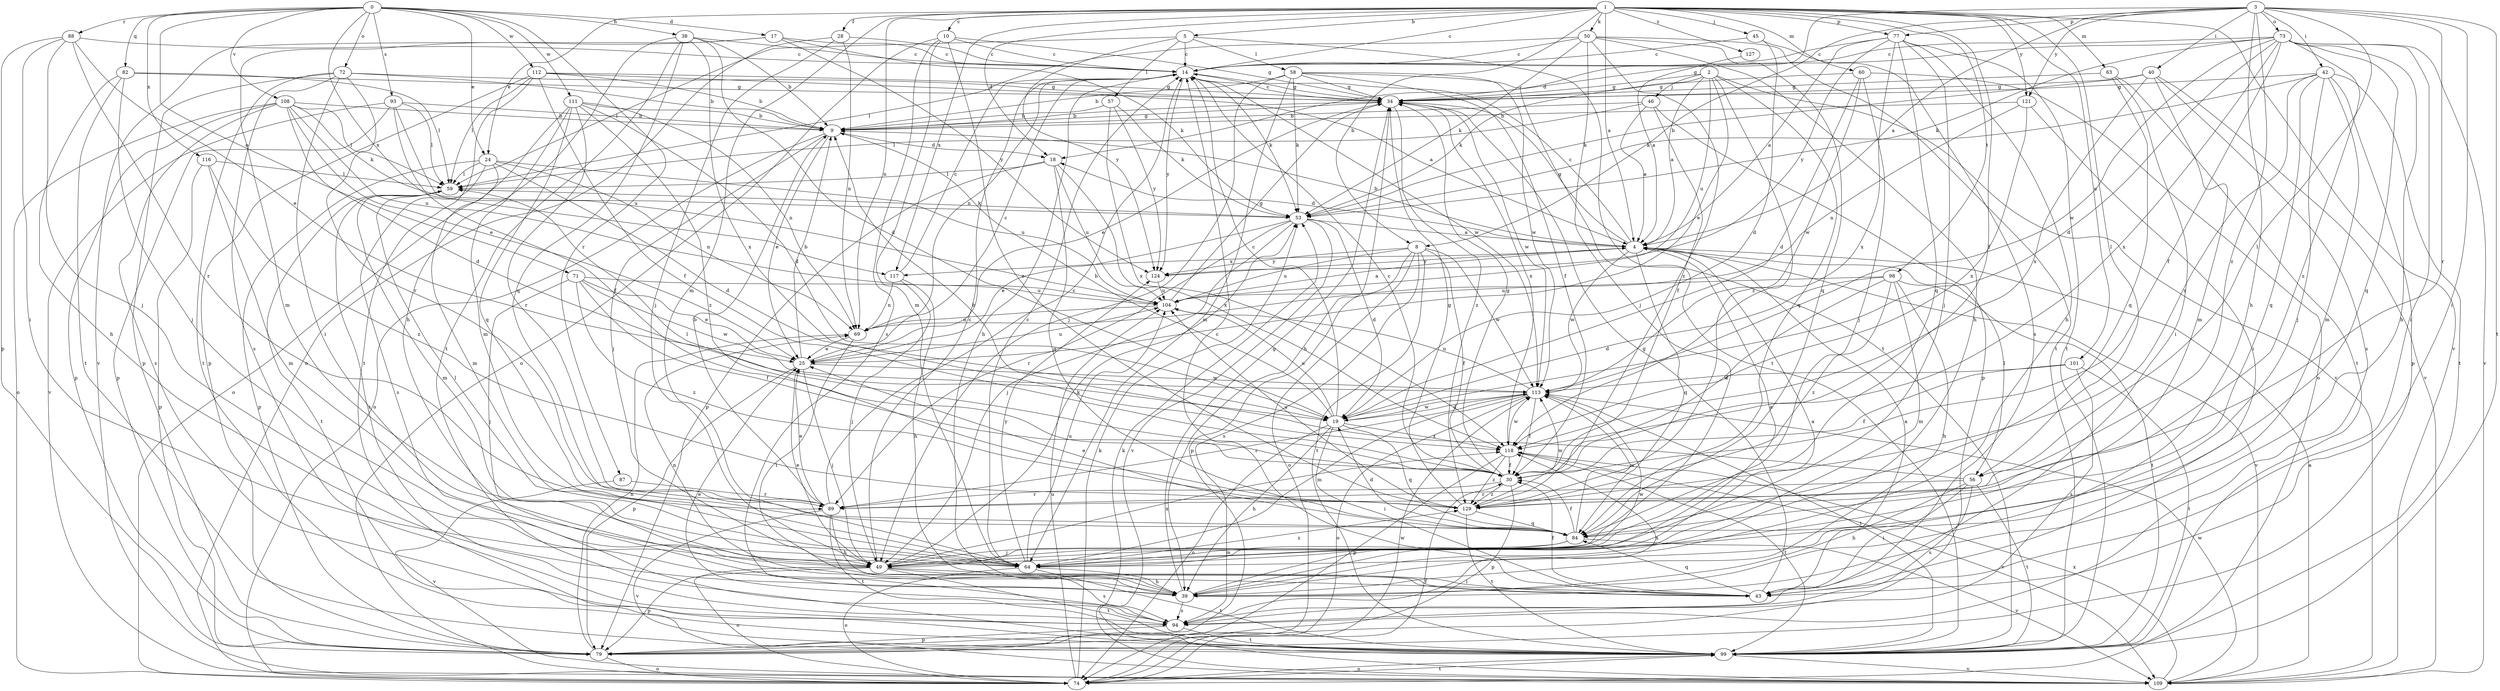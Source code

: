 strict digraph  {
0;
1;
2;
3;
4;
5;
8;
9;
10;
14;
17;
18;
19;
24;
25;
28;
30;
34;
38;
39;
40;
42;
43;
45;
46;
49;
50;
53;
56;
57;
58;
59;
60;
63;
64;
69;
71;
72;
73;
74;
77;
79;
82;
84;
87;
88;
89;
93;
94;
98;
99;
101;
104;
108;
109;
111;
112;
113;
116;
117;
118;
121;
124;
127;
129;
0 -> 17  [label=d];
0 -> 24  [label=e];
0 -> 38  [label=h];
0 -> 71  [label=o];
0 -> 72  [label=o];
0 -> 82  [label=q];
0 -> 87  [label=r];
0 -> 88  [label=r];
0 -> 93  [label=s];
0 -> 108  [label=v];
0 -> 111  [label=w];
0 -> 112  [label=w];
0 -> 116  [label=x];
0 -> 117  [label=x];
1 -> 4  [label=a];
1 -> 5  [label=b];
1 -> 8  [label=b];
1 -> 10  [label=c];
1 -> 14  [label=c];
1 -> 18  [label=d];
1 -> 24  [label=e];
1 -> 28  [label=f];
1 -> 30  [label=f];
1 -> 45  [label=j];
1 -> 50  [label=k];
1 -> 56  [label=l];
1 -> 60  [label=m];
1 -> 63  [label=m];
1 -> 64  [label=m];
1 -> 69  [label=n];
1 -> 77  [label=p];
1 -> 98  [label=t];
1 -> 101  [label=u];
1 -> 109  [label=v];
1 -> 117  [label=x];
1 -> 121  [label=y];
1 -> 127  [label=z];
2 -> 4  [label=a];
2 -> 25  [label=e];
2 -> 34  [label=g];
2 -> 46  [label=j];
2 -> 53  [label=k];
2 -> 84  [label=q];
2 -> 104  [label=u];
2 -> 109  [label=v];
2 -> 129  [label=z];
3 -> 4  [label=a];
3 -> 8  [label=b];
3 -> 18  [label=d];
3 -> 39  [label=h];
3 -> 40  [label=i];
3 -> 42  [label=i];
3 -> 43  [label=i];
3 -> 56  [label=l];
3 -> 73  [label=o];
3 -> 77  [label=p];
3 -> 89  [label=r];
3 -> 99  [label=t];
3 -> 121  [label=y];
3 -> 129  [label=z];
4 -> 9  [label=b];
4 -> 14  [label=c];
4 -> 18  [label=d];
4 -> 34  [label=g];
4 -> 56  [label=l];
4 -> 84  [label=q];
4 -> 109  [label=v];
4 -> 113  [label=w];
4 -> 117  [label=x];
4 -> 124  [label=y];
5 -> 14  [label=c];
5 -> 57  [label=l];
5 -> 58  [label=l];
5 -> 59  [label=l];
5 -> 99  [label=t];
5 -> 124  [label=y];
8 -> 30  [label=f];
8 -> 74  [label=o];
8 -> 79  [label=p];
8 -> 94  [label=s];
8 -> 99  [label=t];
8 -> 104  [label=u];
8 -> 113  [label=w];
8 -> 124  [label=y];
9 -> 18  [label=d];
9 -> 25  [label=e];
9 -> 34  [label=g];
9 -> 49  [label=j];
9 -> 74  [label=o];
10 -> 14  [label=c];
10 -> 34  [label=g];
10 -> 64  [label=m];
10 -> 74  [label=o];
10 -> 94  [label=s];
10 -> 129  [label=z];
14 -> 34  [label=g];
14 -> 39  [label=h];
14 -> 53  [label=k];
14 -> 69  [label=n];
14 -> 113  [label=w];
14 -> 124  [label=y];
17 -> 14  [label=c];
17 -> 53  [label=k];
17 -> 64  [label=m];
17 -> 109  [label=v];
17 -> 124  [label=y];
18 -> 59  [label=l];
18 -> 79  [label=p];
18 -> 84  [label=q];
18 -> 104  [label=u];
18 -> 118  [label=x];
19 -> 9  [label=b];
19 -> 14  [label=c];
19 -> 39  [label=h];
19 -> 43  [label=i];
19 -> 74  [label=o];
19 -> 84  [label=q];
19 -> 104  [label=u];
19 -> 113  [label=w];
19 -> 118  [label=x];
24 -> 19  [label=d];
24 -> 59  [label=l];
24 -> 64  [label=m];
24 -> 69  [label=n];
24 -> 79  [label=p];
24 -> 94  [label=s];
24 -> 104  [label=u];
25 -> 9  [label=b];
25 -> 14  [label=c];
25 -> 49  [label=j];
25 -> 79  [label=p];
25 -> 104  [label=u];
25 -> 113  [label=w];
28 -> 14  [label=c];
28 -> 49  [label=j];
28 -> 69  [label=n];
28 -> 74  [label=o];
30 -> 14  [label=c];
30 -> 34  [label=g];
30 -> 59  [label=l];
30 -> 79  [label=p];
30 -> 89  [label=r];
30 -> 129  [label=z];
34 -> 9  [label=b];
34 -> 14  [label=c];
34 -> 25  [label=e];
34 -> 39  [label=h];
34 -> 113  [label=w];
34 -> 118  [label=x];
34 -> 129  [label=z];
38 -> 9  [label=b];
38 -> 14  [label=c];
38 -> 19  [label=d];
38 -> 39  [label=h];
38 -> 84  [label=q];
38 -> 99  [label=t];
38 -> 118  [label=x];
39 -> 4  [label=a];
39 -> 34  [label=g];
39 -> 69  [label=n];
39 -> 94  [label=s];
39 -> 113  [label=w];
40 -> 34  [label=g];
40 -> 53  [label=k];
40 -> 64  [label=m];
40 -> 94  [label=s];
40 -> 109  [label=v];
40 -> 118  [label=x];
42 -> 34  [label=g];
42 -> 49  [label=j];
42 -> 53  [label=k];
42 -> 64  [label=m];
42 -> 79  [label=p];
42 -> 84  [label=q];
42 -> 99  [label=t];
42 -> 129  [label=z];
43 -> 4  [label=a];
43 -> 14  [label=c];
43 -> 30  [label=f];
43 -> 34  [label=g];
43 -> 84  [label=q];
45 -> 14  [label=c];
45 -> 19  [label=d];
45 -> 94  [label=s];
46 -> 4  [label=a];
46 -> 9  [label=b];
46 -> 30  [label=f];
46 -> 59  [label=l];
46 -> 79  [label=p];
49 -> 14  [label=c];
49 -> 25  [label=e];
49 -> 43  [label=i];
49 -> 53  [label=k];
49 -> 74  [label=o];
49 -> 79  [label=p];
49 -> 94  [label=s];
49 -> 99  [label=t];
49 -> 118  [label=x];
50 -> 14  [label=c];
50 -> 39  [label=h];
50 -> 49  [label=j];
50 -> 53  [label=k];
50 -> 59  [label=l];
50 -> 84  [label=q];
50 -> 99  [label=t];
50 -> 129  [label=z];
53 -> 4  [label=a];
53 -> 19  [label=d];
53 -> 25  [label=e];
53 -> 49  [label=j];
53 -> 89  [label=r];
53 -> 109  [label=v];
56 -> 9  [label=b];
56 -> 39  [label=h];
56 -> 43  [label=i];
56 -> 89  [label=r];
56 -> 94  [label=s];
56 -> 99  [label=t];
57 -> 9  [label=b];
57 -> 53  [label=k];
57 -> 118  [label=x];
57 -> 124  [label=y];
58 -> 9  [label=b];
58 -> 30  [label=f];
58 -> 34  [label=g];
58 -> 49  [label=j];
58 -> 53  [label=k];
58 -> 64  [label=m];
58 -> 99  [label=t];
58 -> 113  [label=w];
59 -> 53  [label=k];
59 -> 64  [label=m];
59 -> 94  [label=s];
59 -> 99  [label=t];
60 -> 19  [label=d];
60 -> 34  [label=g];
60 -> 49  [label=j];
60 -> 74  [label=o];
60 -> 113  [label=w];
63 -> 34  [label=g];
63 -> 43  [label=i];
63 -> 84  [label=q];
63 -> 99  [label=t];
64 -> 4  [label=a];
64 -> 14  [label=c];
64 -> 39  [label=h];
64 -> 59  [label=l];
64 -> 74  [label=o];
64 -> 99  [label=t];
64 -> 104  [label=u];
64 -> 124  [label=y];
64 -> 129  [label=z];
69 -> 25  [label=e];
69 -> 43  [label=i];
71 -> 25  [label=e];
71 -> 30  [label=f];
71 -> 49  [label=j];
71 -> 104  [label=u];
71 -> 113  [label=w];
71 -> 129  [label=z];
72 -> 9  [label=b];
72 -> 34  [label=g];
72 -> 43  [label=i];
72 -> 79  [label=p];
72 -> 89  [label=r];
72 -> 94  [label=s];
72 -> 99  [label=t];
73 -> 14  [label=c];
73 -> 19  [label=d];
73 -> 30  [label=f];
73 -> 34  [label=g];
73 -> 39  [label=h];
73 -> 43  [label=i];
73 -> 53  [label=k];
73 -> 84  [label=q];
73 -> 109  [label=v];
73 -> 113  [label=w];
73 -> 118  [label=x];
73 -> 129  [label=z];
74 -> 30  [label=f];
74 -> 53  [label=k];
74 -> 99  [label=t];
74 -> 104  [label=u];
74 -> 113  [label=w];
77 -> 4  [label=a];
77 -> 14  [label=c];
77 -> 39  [label=h];
77 -> 49  [label=j];
77 -> 84  [label=q];
77 -> 99  [label=t];
77 -> 118  [label=x];
77 -> 124  [label=y];
79 -> 69  [label=n];
79 -> 74  [label=o];
82 -> 34  [label=g];
82 -> 39  [label=h];
82 -> 49  [label=j];
82 -> 59  [label=l];
82 -> 99  [label=t];
84 -> 19  [label=d];
84 -> 25  [label=e];
84 -> 30  [label=f];
84 -> 49  [label=j];
84 -> 64  [label=m];
84 -> 109  [label=v];
84 -> 113  [label=w];
87 -> 89  [label=r];
87 -> 109  [label=v];
88 -> 14  [label=c];
88 -> 25  [label=e];
88 -> 43  [label=i];
88 -> 49  [label=j];
88 -> 79  [label=p];
88 -> 89  [label=r];
89 -> 9  [label=b];
89 -> 14  [label=c];
89 -> 25  [label=e];
89 -> 39  [label=h];
89 -> 99  [label=t];
89 -> 109  [label=v];
93 -> 9  [label=b];
93 -> 30  [label=f];
93 -> 59  [label=l];
93 -> 79  [label=p];
93 -> 104  [label=u];
93 -> 109  [label=v];
94 -> 25  [label=e];
94 -> 79  [label=p];
94 -> 99  [label=t];
94 -> 118  [label=x];
98 -> 19  [label=d];
98 -> 30  [label=f];
98 -> 39  [label=h];
98 -> 64  [label=m];
98 -> 99  [label=t];
98 -> 104  [label=u];
98 -> 129  [label=z];
99 -> 74  [label=o];
99 -> 109  [label=v];
101 -> 30  [label=f];
101 -> 94  [label=s];
101 -> 99  [label=t];
101 -> 113  [label=w];
104 -> 4  [label=a];
104 -> 34  [label=g];
104 -> 69  [label=n];
108 -> 9  [label=b];
108 -> 19  [label=d];
108 -> 25  [label=e];
108 -> 53  [label=k];
108 -> 59  [label=l];
108 -> 74  [label=o];
108 -> 79  [label=p];
108 -> 94  [label=s];
108 -> 104  [label=u];
109 -> 4  [label=a];
109 -> 53  [label=k];
109 -> 113  [label=w];
109 -> 118  [label=x];
111 -> 9  [label=b];
111 -> 19  [label=d];
111 -> 64  [label=m];
111 -> 69  [label=n];
111 -> 74  [label=o];
111 -> 84  [label=q];
111 -> 89  [label=r];
111 -> 129  [label=z];
112 -> 4  [label=a];
112 -> 9  [label=b];
112 -> 30  [label=f];
112 -> 34  [label=g];
112 -> 59  [label=l];
112 -> 79  [label=p];
112 -> 99  [label=t];
113 -> 19  [label=d];
113 -> 30  [label=f];
113 -> 64  [label=m];
113 -> 74  [label=o];
113 -> 89  [label=r];
113 -> 99  [label=t];
113 -> 104  [label=u];
116 -> 59  [label=l];
116 -> 64  [label=m];
116 -> 79  [label=p];
116 -> 129  [label=z];
117 -> 14  [label=c];
117 -> 39  [label=h];
117 -> 49  [label=j];
117 -> 69  [label=n];
118 -> 30  [label=f];
118 -> 79  [label=p];
118 -> 99  [label=t];
118 -> 109  [label=v];
118 -> 113  [label=w];
118 -> 129  [label=z];
121 -> 9  [label=b];
121 -> 43  [label=i];
121 -> 69  [label=n];
121 -> 118  [label=x];
124 -> 104  [label=u];
127 -> 4  [label=a];
129 -> 34  [label=g];
129 -> 84  [label=q];
129 -> 99  [label=t];
129 -> 104  [label=u];
129 -> 113  [label=w];
}
